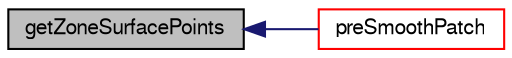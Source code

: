 digraph "getZoneSurfacePoints"
{
  bgcolor="transparent";
  edge [fontname="FreeSans",fontsize="10",labelfontname="FreeSans",labelfontsize="10"];
  node [fontname="FreeSans",fontsize="10",shape=record];
  rankdir="LR";
  Node2591 [label="getZoneSurfacePoints",height=0.2,width=0.4,color="black", fillcolor="grey75", style="filled", fontcolor="black"];
  Node2591 -> Node2592 [dir="back",color="midnightblue",fontsize="10",style="solid",fontname="FreeSans"];
  Node2592 [label="preSmoothPatch",height=0.2,width=0.4,color="red",URL="$a24622.html#a5328524e4037f1f8ecb542c16492d6b9",tooltip="Smooth the mesh (patch and internal) to increase visibility. "];
}
